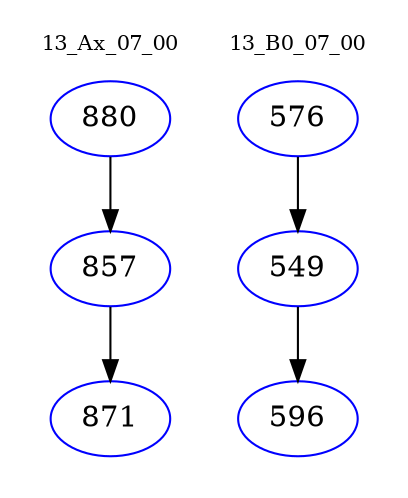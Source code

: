digraph{
subgraph cluster_0 {
color = white
label = "13_Ax_07_00";
fontsize=10;
T0_880 [label="880", color="blue"]
T0_880 -> T0_857 [color="black"]
T0_857 [label="857", color="blue"]
T0_857 -> T0_871 [color="black"]
T0_871 [label="871", color="blue"]
}
subgraph cluster_1 {
color = white
label = "13_B0_07_00";
fontsize=10;
T1_576 [label="576", color="blue"]
T1_576 -> T1_549 [color="black"]
T1_549 [label="549", color="blue"]
T1_549 -> T1_596 [color="black"]
T1_596 [label="596", color="blue"]
}
}
